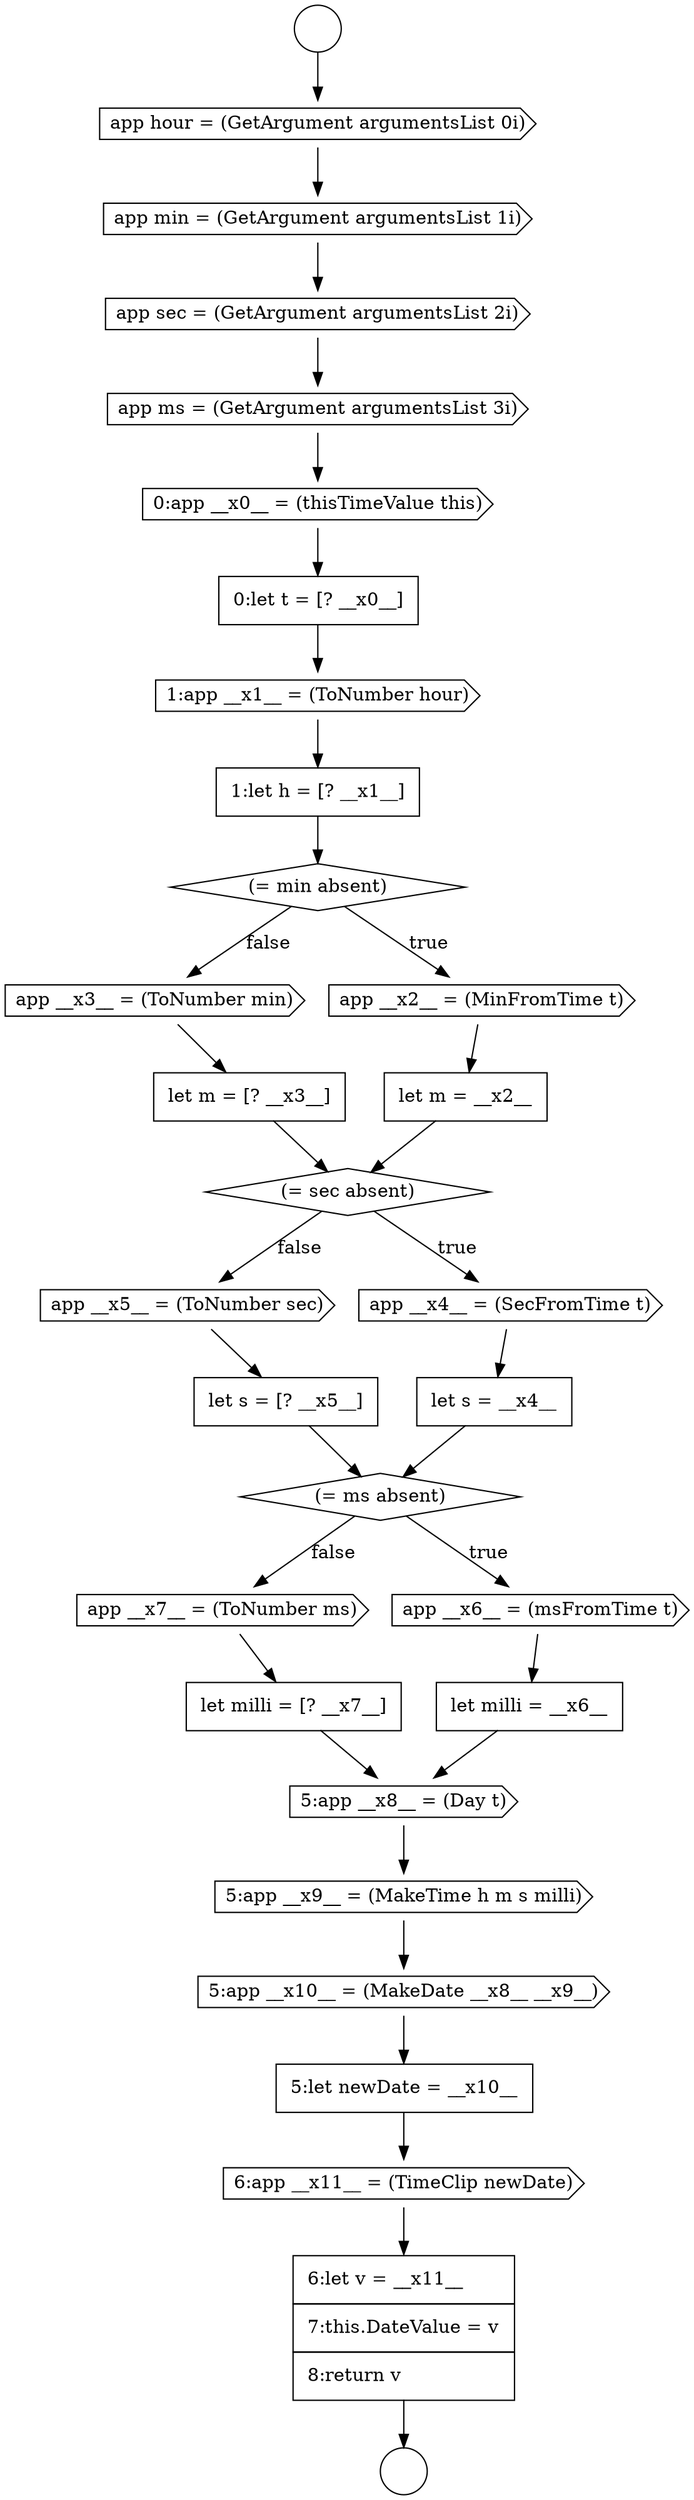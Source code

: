 digraph {
  node12640 [shape=circle label=" " color="black" fillcolor="white" style=filled]
  node12641 [shape=circle label=" " color="black" fillcolor="white" style=filled]
  node12663 [shape=cds, label=<<font color="black">app __x7__ = (ToNumber ms)</font>> color="black" fillcolor="white" style=filled]
  node12662 [shape=none, margin=0, label=<<font color="black">
    <table border="0" cellborder="1" cellspacing="0" cellpadding="10">
      <tr><td align="left">let milli = __x6__</td></tr>
    </table>
  </font>> color="black" fillcolor="white" style=filled]
  node12658 [shape=cds, label=<<font color="black">app __x5__ = (ToNumber sec)</font>> color="black" fillcolor="white" style=filled]
  node12649 [shape=none, margin=0, label=<<font color="black">
    <table border="0" cellborder="1" cellspacing="0" cellpadding="10">
      <tr><td align="left">1:let h = [? __x1__]</td></tr>
    </table>
  </font>> color="black" fillcolor="white" style=filled]
  node12666 [shape=cds, label=<<font color="black">5:app __x9__ = (MakeTime h m s milli)</font>> color="black" fillcolor="white" style=filled]
  node12646 [shape=cds, label=<<font color="black">0:app __x0__ = (thisTimeValue this)</font>> color="black" fillcolor="white" style=filled]
  node12661 [shape=cds, label=<<font color="black">app __x6__ = (msFromTime t)</font>> color="black" fillcolor="white" style=filled]
  node12642 [shape=cds, label=<<font color="black">app hour = (GetArgument argumentsList 0i)</font>> color="black" fillcolor="white" style=filled]
  node12657 [shape=none, margin=0, label=<<font color="black">
    <table border="0" cellborder="1" cellspacing="0" cellpadding="10">
      <tr><td align="left">let s = __x4__</td></tr>
    </table>
  </font>> color="black" fillcolor="white" style=filled]
  node12653 [shape=cds, label=<<font color="black">app __x3__ = (ToNumber min)</font>> color="black" fillcolor="white" style=filled]
  node12670 [shape=none, margin=0, label=<<font color="black">
    <table border="0" cellborder="1" cellspacing="0" cellpadding="10">
      <tr><td align="left">6:let v = __x11__</td></tr>
      <tr><td align="left">7:this.DateValue = v</td></tr>
      <tr><td align="left">8:return v</td></tr>
    </table>
  </font>> color="black" fillcolor="white" style=filled]
  node12664 [shape=none, margin=0, label=<<font color="black">
    <table border="0" cellborder="1" cellspacing="0" cellpadding="10">
      <tr><td align="left">let milli = [? __x7__]</td></tr>
    </table>
  </font>> color="black" fillcolor="white" style=filled]
  node12650 [shape=diamond, label=<<font color="black">(= min absent)</font>> color="black" fillcolor="white" style=filled]
  node12645 [shape=cds, label=<<font color="black">app ms = (GetArgument argumentsList 3i)</font>> color="black" fillcolor="white" style=filled]
  node12667 [shape=cds, label=<<font color="black">5:app __x10__ = (MakeDate __x8__ __x9__)</font>> color="black" fillcolor="white" style=filled]
  node12660 [shape=diamond, label=<<font color="black">(= ms absent)</font>> color="black" fillcolor="white" style=filled]
  node12654 [shape=none, margin=0, label=<<font color="black">
    <table border="0" cellborder="1" cellspacing="0" cellpadding="10">
      <tr><td align="left">let m = [? __x3__]</td></tr>
    </table>
  </font>> color="black" fillcolor="white" style=filled]
  node12656 [shape=cds, label=<<font color="black">app __x4__ = (SecFromTime t)</font>> color="black" fillcolor="white" style=filled]
  node12651 [shape=cds, label=<<font color="black">app __x2__ = (MinFromTime t)</font>> color="black" fillcolor="white" style=filled]
  node12668 [shape=none, margin=0, label=<<font color="black">
    <table border="0" cellborder="1" cellspacing="0" cellpadding="10">
      <tr><td align="left">5:let newDate = __x10__</td></tr>
    </table>
  </font>> color="black" fillcolor="white" style=filled]
  node12655 [shape=diamond, label=<<font color="black">(= sec absent)</font>> color="black" fillcolor="white" style=filled]
  node12644 [shape=cds, label=<<font color="black">app sec = (GetArgument argumentsList 2i)</font>> color="black" fillcolor="white" style=filled]
  node12648 [shape=cds, label=<<font color="black">1:app __x1__ = (ToNumber hour)</font>> color="black" fillcolor="white" style=filled]
  node12659 [shape=none, margin=0, label=<<font color="black">
    <table border="0" cellborder="1" cellspacing="0" cellpadding="10">
      <tr><td align="left">let s = [? __x5__]</td></tr>
    </table>
  </font>> color="black" fillcolor="white" style=filled]
  node12647 [shape=none, margin=0, label=<<font color="black">
    <table border="0" cellborder="1" cellspacing="0" cellpadding="10">
      <tr><td align="left">0:let t = [? __x0__]</td></tr>
    </table>
  </font>> color="black" fillcolor="white" style=filled]
  node12652 [shape=none, margin=0, label=<<font color="black">
    <table border="0" cellborder="1" cellspacing="0" cellpadding="10">
      <tr><td align="left">let m = __x2__</td></tr>
    </table>
  </font>> color="black" fillcolor="white" style=filled]
  node12665 [shape=cds, label=<<font color="black">5:app __x8__ = (Day t)</font>> color="black" fillcolor="white" style=filled]
  node12669 [shape=cds, label=<<font color="black">6:app __x11__ = (TimeClip newDate)</font>> color="black" fillcolor="white" style=filled]
  node12643 [shape=cds, label=<<font color="black">app min = (GetArgument argumentsList 1i)</font>> color="black" fillcolor="white" style=filled]
  node12651 -> node12652 [ color="black"]
  node12663 -> node12664 [ color="black"]
  node12655 -> node12656 [label=<<font color="black">true</font>> color="black"]
  node12655 -> node12658 [label=<<font color="black">false</font>> color="black"]
  node12657 -> node12660 [ color="black"]
  node12647 -> node12648 [ color="black"]
  node12653 -> node12654 [ color="black"]
  node12667 -> node12668 [ color="black"]
  node12645 -> node12646 [ color="black"]
  node12646 -> node12647 [ color="black"]
  node12649 -> node12650 [ color="black"]
  node12665 -> node12666 [ color="black"]
  node12648 -> node12649 [ color="black"]
  node12656 -> node12657 [ color="black"]
  node12664 -> node12665 [ color="black"]
  node12650 -> node12651 [label=<<font color="black">true</font>> color="black"]
  node12650 -> node12653 [label=<<font color="black">false</font>> color="black"]
  node12669 -> node12670 [ color="black"]
  node12670 -> node12641 [ color="black"]
  node12642 -> node12643 [ color="black"]
  node12640 -> node12642 [ color="black"]
  node12661 -> node12662 [ color="black"]
  node12658 -> node12659 [ color="black"]
  node12643 -> node12644 [ color="black"]
  node12662 -> node12665 [ color="black"]
  node12660 -> node12661 [label=<<font color="black">true</font>> color="black"]
  node12660 -> node12663 [label=<<font color="black">false</font>> color="black"]
  node12666 -> node12667 [ color="black"]
  node12659 -> node12660 [ color="black"]
  node12668 -> node12669 [ color="black"]
  node12644 -> node12645 [ color="black"]
  node12654 -> node12655 [ color="black"]
  node12652 -> node12655 [ color="black"]
}

